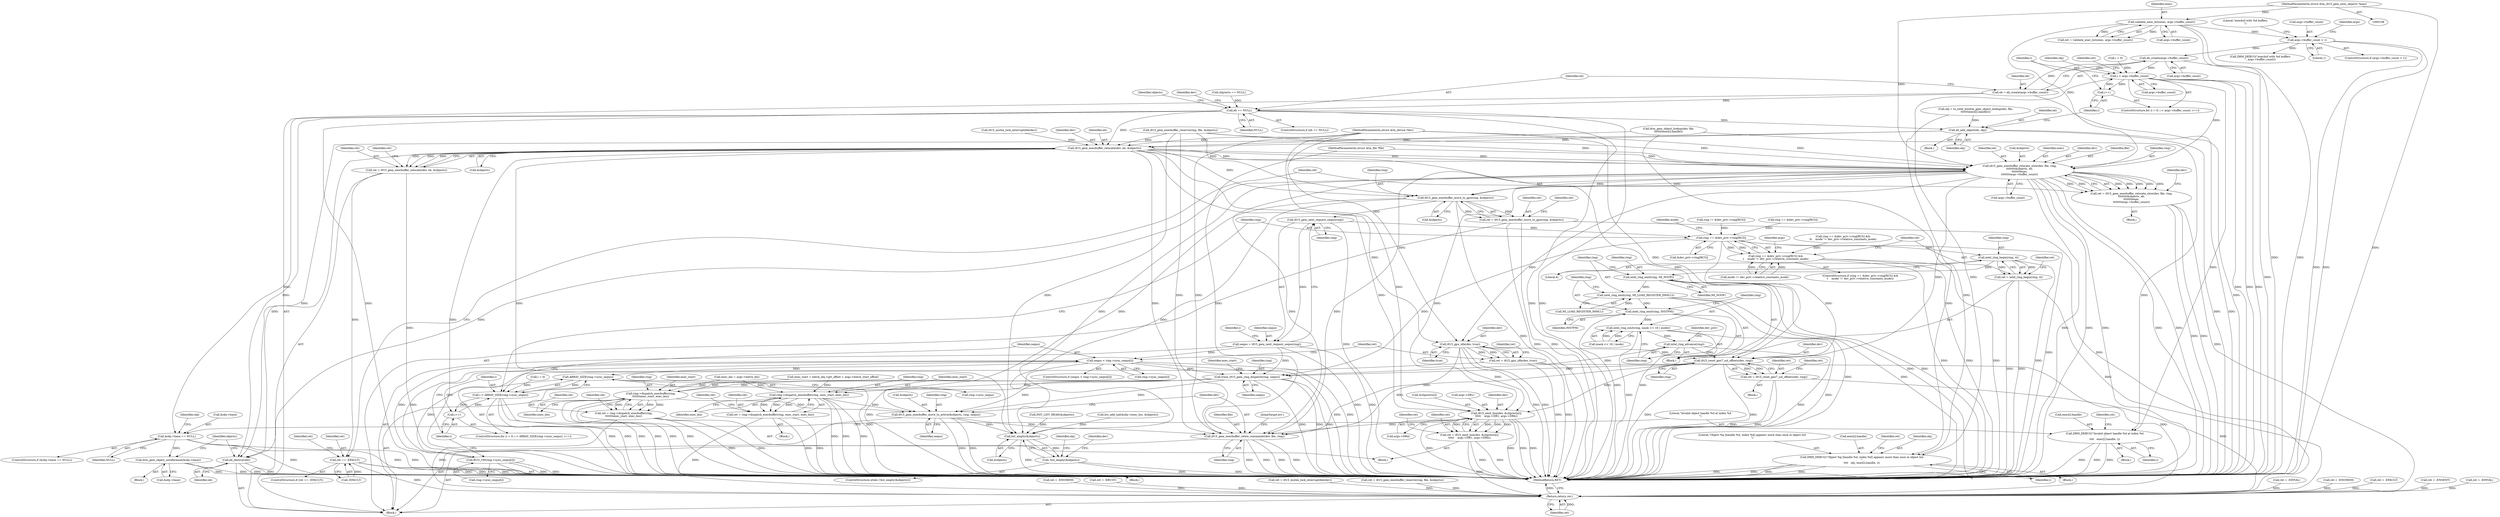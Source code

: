 digraph "0_linux_44afb3a04391a74309d16180d1e4f8386fdfa745@API" {
"1000428" [label="(Call,eb_create(args->buffer_count))"];
"1000303" [label="(Call,args->buffer_count < 1)"];
"1000148" [label="(Call,validate_exec_list(exec, args->buffer_count))"];
"1000113" [label="(MethodParameterIn,struct drm_i915_gem_exec_object2 *exec)"];
"1000426" [label="(Call,eb = eb_create(args->buffer_count))"];
"1000433" [label="(Call,eb == NULL)"];
"1000475" [label="(Call,&obj->base == NULL)"];
"1000819" [label="(Call,drm_gem_object_unreference(&obj->base))"];
"1000541" [label="(Call,eb_add_object(eb, obj))"];
"1000556" [label="(Call,i915_gem_execbuffer_relocate(dev, eb, &objects))"];
"1000554" [label="(Call,ret = i915_gem_execbuffer_relocate(dev, eb, &objects))"];
"1000565" [label="(Call,ret == -EFAULT)"];
"1000832" [label="(Return,return ret;)"];
"1000572" [label="(Call,i915_gem_execbuffer_relocate_slow(dev, file, ring,\n\t\t\t\t\t\t\t\t&objects, eb,\n\t\t\t\t\t\t\t\texec,\n\t\t\t\t\t\t\t\targs->buffer_count))"];
"1000570" [label="(Call,ret = i915_gem_execbuffer_relocate_slow(dev, file, ring,\n\t\t\t\t\t\t\t\t&objects, eb,\n\t\t\t\t\t\t\t\texec,\n\t\t\t\t\t\t\t\targs->buffer_count))"];
"1000616" [label="(Call,i915_gem_execbuffer_move_to_gpu(ring, &objects))"];
"1000614" [label="(Call,ret = i915_gem_execbuffer_move_to_gpu(ring, &objects))"];
"1000625" [label="(Call,i915_gem_next_request_seqno(ring))"];
"1000623" [label="(Call,seqno = i915_gem_next_request_seqno(ring))"];
"1000641" [label="(Call,seqno < ring->sync_seqno[i])"];
"1000633" [label="(Call,ARRAY_SIZE(ring->sync_seqno))"];
"1000631" [label="(Call,i < ARRAY_SIZE(ring->sync_seqno))"];
"1000637" [label="(Call,i++)"];
"1000657" [label="(Call,BUG_ON(ring->sync_seqno[i]))"];
"1000726" [label="(Call,trace_i915_gem_ring_dispatch(ring, seqno))"];
"1000777" [label="(Call,ring->dispatch_execbuffer(ring,\n\t\t\t\t\t\t\texec_start, exec_len))"];
"1000775" [label="(Call,ret = ring->dispatch_execbuffer(ring,\n\t\t\t\t\t\t\texec_start, exec_len))"];
"1000795" [label="(Call,i915_gem_execbuffer_move_to_active(&objects, ring, seqno))"];
"1000800" [label="(Call,i915_gem_execbuffer_retire_commands(dev, file, ring))"];
"1000809" [label="(Call,list_empty(&objects))"];
"1000808" [label="(Call,!list_empty(&objects))"];
"1000788" [label="(Call,ring->dispatch_execbuffer(ring, exec_start, exec_len))"];
"1000786" [label="(Call,ret = ring->dispatch_execbuffer(ring, exec_start, exec_len))"];
"1000665" [label="(Call,ring == &dev_priv->ring[RCS])"];
"1000664" [label="(Call,ring == &dev_priv->ring[RCS] &&\n\t    mode != dev_priv->relative_constants_mode)"];
"1000681" [label="(Call,intel_ring_begin(ring, 4))"];
"1000679" [label="(Call,ret = intel_ring_begin(ring, 4))"];
"1000687" [label="(Call,intel_ring_emit(ring, MI_NOOP))"];
"1000690" [label="(Call,intel_ring_emit(ring, MI_LOAD_REGISTER_IMM(1)))"];
"1000694" [label="(Call,intel_ring_emit(ring, INSTPM))"];
"1000697" [label="(Call,intel_ring_emit(ring, mask << 16 | mode))"];
"1000704" [label="(Call,intel_ring_advance(ring))"];
"1000720" [label="(Call,i915_reset_gen7_sol_offsets(dev, ring))"];
"1000718" [label="(Call,ret = i915_reset_gen7_sol_offsets(dev, ring))"];
"1000760" [label="(Call,i915_emit_box(dev, &cliprects[i],\n\t\t\t\t\t    args->DR1, args->DR4))"];
"1000758" [label="(Call,ret = i915_emit_box(dev, &cliprects[i],\n\t\t\t\t\t    args->DR1, args->DR4))"];
"1000651" [label="(Call,i915_gpu_idle(dev, true))"];
"1000649" [label="(Call,ret = i915_gpu_idle(dev, true))"];
"1000805" [label="(Call,eb_destroy(eb))"];
"1000454" [label="(Call,i < args->buffer_count)"];
"1000459" [label="(Call,i++)"];
"1000482" [label="(Call,DRM_DEBUG(\"Invalid object handle %d at index %d\n\",\n\t\t\t\t   exec[i].handle, i))"];
"1000503" [label="(Call,DRM_DEBUG(\"Object %p [handle %d, index %d] appears more than once in object list\n\",\n\t\t\t\t   obj, exec[i].handle, i))"];
"1000440" [label="(Identifier,dev)"];
"1000429" [label="(Call,args->buffer_count)"];
"1000573" [label="(Identifier,dev)"];
"1000776" [label="(Identifier,ret)"];
"1000680" [label="(Identifier,ret)"];
"1000796" [label="(Call,&objects)"];
"1000708" [label="(Identifier,dev_priv)"];
"1000798" [label="(Identifier,ring)"];
"1000806" [label="(Identifier,eb)"];
"1000447" [label="(Call,INIT_LIST_HEAD(&objects))"];
"1000558" [label="(Identifier,eb)"];
"1000811" [label="(Identifier,objects)"];
"1000564" [label="(ControlStructure,if (ret == -EFAULT))"];
"1000435" [label="(Identifier,NULL)"];
"1000464" [label="(Identifier,obj)"];
"1000602" [label="(Call,ret = -EINVAL)"];
"1000617" [label="(Identifier,ring)"];
"1000626" [label="(Identifier,ring)"];
"1000809" [label="(Call,list_empty(&objects))"];
"1000404" [label="(Call,i915_mutex_lock_interruptible(dev))"];
"1000705" [label="(Identifier,ring)"];
"1000699" [label="(Call,mask << 16 | mode)"];
"1000513" [label="(Identifier,ret)"];
"1000689" [label="(Identifier,MI_NOOP)"];
"1000442" [label="(Call,ret = -ENOMEM)"];
"1000634" [label="(Call,ring->sync_seqno)"];
"1000310" [label="(Literal,\"execbuf with %d buffers\n\")"];
"1000718" [label="(Call,ret = i915_reset_gen7_sol_offsets(dev, ring))"];
"1000433" [label="(Call,eb == NULL)"];
"1000780" [label="(Identifier,exec_len)"];
"1000500" [label="(Identifier,obj)"];
"1000309" [label="(Call,DRM_DEBUG(\"execbuf with %d buffers\n\", args->buffer_count))"];
"1000812" [label="(Block,)"];
"1000588" [label="(Identifier,dev)"];
"1000726" [label="(Call,trace_i915_gem_ring_dispatch(ring, seqno))"];
"1000789" [label="(Identifier,ring)"];
"1000489" [label="(Identifier,i)"];
"1000810" [label="(Call,&objects)"];
"1000805" [label="(Call,eb_destroy(eb))"];
"1000565" [label="(Call,ret == -EFAULT)"];
"1000146" [label="(Call,ret = validate_exec_list(exec, args->buffer_count))"];
"1000690" [label="(Call,intel_ring_emit(ring, MI_LOAD_REGISTER_IMM(1)))"];
"1000681" [label="(Call,intel_ring_begin(ring, 4))"];
"1000730" [label="(Identifier,exec_start)"];
"1000574" [label="(Identifier,file)"];
"1000543" [label="(Identifier,obj)"];
"1000109" [label="(MethodParameterIn,struct drm_device *dev)"];
"1000475" [label="(Call,&obj->base == NULL)"];
"1000111" [label="(MethodParameterIn,struct drm_file *file)"];
"1000546" [label="(Call,i915_gem_execbuffer_reserve(ring, file, &objects))"];
"1000641" [label="(Call,seqno < ring->sync_seqno[i])"];
"1000370" [label="(Call,cliprects == NULL)"];
"1000575" [label="(Identifier,ring)"];
"1000559" [label="(Call,&objects)"];
"1000113" [label="(MethodParameterIn,struct drm_i915_gem_exec_object2 *exec)"];
"1000695" [label="(Identifier,ring)"];
"1000460" [label="(Identifier,i)"];
"1000505" [label="(Identifier,obj)"];
"1000692" [label="(Call,MI_LOAD_REGISTER_IMM(1))"];
"1000397" [label="(Call,ret = -EFAULT)"];
"1000793" [label="(Identifier,ret)"];
"1000762" [label="(Call,&cliprects[i])"];
"1000817" [label="(Identifier,obj)"];
"1000717" [label="(Block,)"];
"1000785" [label="(Block,)"];
"1000427" [label="(Identifier,eb)"];
"1000555" [label="(Identifier,ret)"];
"1000803" [label="(Identifier,ring)"];
"1000722" [label="(Identifier,ring)"];
"1000556" [label="(Call,i915_gem_execbuffer_relocate(dev, eb, &objects))"];
"1000769" [label="(Call,args->DR4)"];
"1000766" [label="(Call,args->DR1)"];
"1000799" [label="(Identifier,seqno)"];
"1000307" [label="(Literal,1)"];
"1000679" [label="(Call,ret = intel_ring_begin(ring, 4))"];
"1000650" [label="(Identifier,ret)"];
"1000827" [label="(Identifier,dev)"];
"1000788" [label="(Call,ring->dispatch_execbuffer(ring, exec_start, exec_len))"];
"1000643" [label="(Call,ring->sync_seqno[i])"];
"1000834" [label="(MethodReturn,RET)"];
"1000791" [label="(Identifier,exec_len)"];
"1000698" [label="(Identifier,ring)"];
"1000616" [label="(Call,i915_gem_execbuffer_move_to_gpu(ring, &objects))"];
"1000304" [label="(Call,args->buffer_count)"];
"1000567" [label="(Call,-EFAULT)"];
"1000571" [label="(Identifier,ret)"];
"1000545" [label="(Identifier,ret)"];
"1000490" [label="(Call,ret = -ENOENT)"];
"1000633" [label="(Call,ARRAY_SIZE(ring->sync_seqno))"];
"1000714" [label="(Identifier,args)"];
"1000628" [label="(Call,i = 0)"];
"1000557" [label="(Identifier,dev)"];
"1000779" [label="(Identifier,exec_start)"];
"1000697" [label="(Call,intel_ring_emit(ring, mask << 16 | mode))"];
"1000631" [label="(Call,i < ARRAY_SIZE(ring->sync_seqno))"];
"1000578" [label="(Identifier,eb)"];
"1000640" [label="(ControlStructure,if (seqno < ring->sync_seqno[i]))"];
"1000720" [label="(Call,i915_reset_gen7_sol_offsets(dev, ring))"];
"1000666" [label="(Identifier,ring)"];
"1000483" [label="(Literal,\"Invalid object handle %d at index %d\n\")"];
"1000651" [label="(Call,i915_gpu_idle(dev, true))"];
"1000482" [label="(Call,DRM_DEBUG(\"Invalid object handle %d at index %d\n\",\n\t\t\t\t   exec[i].handle, i))"];
"1000149" [label="(Identifier,exec)"];
"1000775" [label="(Call,ret = ring->dispatch_execbuffer(ring,\n\t\t\t\t\t\t\texec_start, exec_len))"];
"1000773" [label="(Identifier,ret)"];
"1000502" [label="(Block,)"];
"1000632" [label="(Identifier,i)"];
"1000800" [label="(Call,i915_gem_execbuffer_retire_commands(dev, file, ring))"];
"1000685" [label="(Identifier,ret)"];
"1000570" [label="(Call,ret = i915_gem_execbuffer_relocate_slow(dev, file, ring,\n\t\t\t\t\t\t\t\t&objects, eb,\n\t\t\t\t\t\t\t\texec,\n\t\t\t\t\t\t\t\targs->buffer_count))"];
"1000476" [label="(Call,&obj->base)"];
"1000512" [label="(Call,ret = -EINVAL)"];
"1000808" [label="(Call,!list_empty(&objects))"];
"1000757" [label="(Block,)"];
"1000802" [label="(Identifier,file)"];
"1000474" [label="(ControlStructure,if (&obj->base == NULL))"];
"1000629" [label="(Identifier,i)"];
"1000674" [label="(Identifier,mode)"];
"1000484" [label="(Call,exec[i].handle)"];
"1000614" [label="(Call,ret = i915_gem_execbuffer_move_to_gpu(ring, &objects))"];
"1000667" [label="(Call,&dev_priv->ring[RCS])"];
"1000504" [label="(Literal,\"Object %p [handle %d, index %d] appears more than once in object list\n\")"];
"1000506" [label="(Call,exec[i].handle)"];
"1000454" [label="(Call,i < args->buffer_count)"];
"1000114" [label="(Block,)"];
"1000758" [label="(Call,ret = i915_emit_box(dev, &cliprects[i],\n\t\t\t\t\t    args->DR1, args->DR4))"];
"1000673" [label="(Call,mode != dev_priv->relative_constants_mode)"];
"1000696" [label="(Identifier,INSTPM)"];
"1000657" [label="(Call,BUG_ON(ring->sync_seqno[i]))"];
"1000461" [label="(Block,)"];
"1000787" [label="(Identifier,ret)"];
"1000648" [label="(Block,)"];
"1000761" [label="(Identifier,dev)"];
"1000804" [label="(JumpTarget,err:)"];
"1000786" [label="(Call,ret = ring->dispatch_execbuffer(ring, exec_start, exec_len))"];
"1000491" [label="(Identifier,ret)"];
"1000148" [label="(Call,validate_exec_list(exec, args->buffer_count))"];
"1000463" [label="(Call,obj = to_intel_bo(drm_gem_object_lookup(dev, file,\n\t\t\t\t\t\t\texec[i].handle)))"];
"1000704" [label="(Call,intel_ring_advance(ring))"];
"1000820" [label="(Call,&obj->base)"];
"1000325" [label="(Call,ring != &dev_priv->ring[RCS])"];
"1000580" [label="(Call,args->buffer_count)"];
"1000795" [label="(Call,i915_gem_execbuffer_move_to_active(&objects, ring, seqno))"];
"1000790" [label="(Identifier,exec_start)"];
"1000687" [label="(Call,intel_ring_emit(ring, MI_NOOP))"];
"1000426" [label="(Call,eb = eb_create(args->buffer_count))"];
"1000663" [label="(ControlStructure,if (ring == &dev_priv->ring[RCS] &&\n\t    mode != dev_priv->relative_constants_mode))"];
"1000759" [label="(Identifier,ret)"];
"1000832" [label="(Return,return ret;)"];
"1000466" [label="(Call,drm_gem_object_lookup(dev, file,\n\t\t\t\t\t\t\texec[i].handle))"];
"1000451" [label="(Call,i = 0)"];
"1000449" [label="(Identifier,objects)"];
"1000719" [label="(Identifier,ret)"];
"1000245" [label="(Call,ring == &dev_priv->ring[RCS] &&\n\t\t    mode != dev_priv->relative_constants_mode)"];
"1000738" [label="(Call,exec_len = args->batch_len)"];
"1000664" [label="(Call,ring == &dev_priv->ring[RCS] &&\n\t    mode != dev_priv->relative_constants_mode)"];
"1000655" [label="(Identifier,ret)"];
"1000833" [label="(Identifier,ret)"];
"1000374" [label="(Call,ret = -ENOMEM)"];
"1000432" [label="(ControlStructure,if (eb == NULL))"];
"1000678" [label="(Block,)"];
"1000302" [label="(ControlStructure,if (args->buffer_count < 1))"];
"1000638" [label="(Identifier,i)"];
"1000450" [label="(ControlStructure,for (i = 0; i < args->buffer_count; i++))"];
"1000459" [label="(Call,i++)"];
"1000625" [label="(Call,i915_gem_next_request_seqno(ring))"];
"1000554" [label="(Call,ret = i915_gem_execbuffer_relocate(dev, eb, &objects))"];
"1000642" [label="(Identifier,seqno)"];
"1000658" [label="(Call,ring->sync_seqno[i])"];
"1000517" [label="(Call,list_add_tail(&obj->exec_list, &objects))"];
"1000541" [label="(Call,eb_add_object(eb, obj))"];
"1000801" [label="(Identifier,dev)"];
"1000618" [label="(Call,&objects)"];
"1000627" [label="(ControlStructure,for (i = 0; i < ARRAY_SIZE(ring->sync_seqno); i++))"];
"1000572" [label="(Call,i915_gem_execbuffer_relocate_slow(dev, file, ring,\n\t\t\t\t\t\t\t\t&objects, eb,\n\t\t\t\t\t\t\t\texec,\n\t\t\t\t\t\t\t\targs->buffer_count))"];
"1000480" [label="(Identifier,NULL)"];
"1000428" [label="(Call,eb_create(args->buffer_count))"];
"1000542" [label="(Identifier,eb)"];
"1000615" [label="(Identifier,ret)"];
"1000682" [label="(Identifier,ring)"];
"1000694" [label="(Call,intel_ring_emit(ring, INSTPM))"];
"1000456" [label="(Call,args->buffer_count)"];
"1000455" [label="(Identifier,i)"];
"1000503" [label="(Call,DRM_DEBUG(\"Object %p [handle %d, index %d] appears more than once in object list\n\",\n\t\t\t\t   obj, exec[i].handle, i))"];
"1000481" [label="(Block,)"];
"1000591" [label="(Identifier,ret)"];
"1000649" [label="(Call,ret = i915_gpu_idle(dev, true))"];
"1000652" [label="(Identifier,dev)"];
"1000782" [label="(Identifier,ret)"];
"1000421" [label="(Call,ret = -EBUSY)"];
"1000402" [label="(Call,ret = i915_mutex_lock_interruptible(dev))"];
"1000569" [label="(Block,)"];
"1000724" [label="(Identifier,ret)"];
"1000807" [label="(ControlStructure,while (!list_empty(&objects)))"];
"1000303" [label="(Call,args->buffer_count < 1)"];
"1000623" [label="(Call,seqno = i915_gem_next_request_seqno(ring))"];
"1000691" [label="(Identifier,ring)"];
"1000729" [label="(Call,exec_start = batch_obj->gtt_offset + args->batch_start_offset)"];
"1000665" [label="(Call,ring == &dev_priv->ring[RCS])"];
"1000777" [label="(Call,ring->dispatch_execbuffer(ring,\n\t\t\t\t\t\t\texec_start, exec_len))"];
"1000637" [label="(Call,i++)"];
"1000576" [label="(Call,&objects)"];
"1000511" [label="(Identifier,i)"];
"1000760" [label="(Call,i915_emit_box(dev, &cliprects[i],\n\t\t\t\t\t    args->DR1, args->DR4))"];
"1000624" [label="(Identifier,seqno)"];
"1000728" [label="(Identifier,seqno)"];
"1000721" [label="(Identifier,dev)"];
"1000562" [label="(Identifier,ret)"];
"1000150" [label="(Call,args->buffer_count)"];
"1000688" [label="(Identifier,ring)"];
"1000727" [label="(Identifier,ring)"];
"1000566" [label="(Identifier,ret)"];
"1000434" [label="(Identifier,eb)"];
"1000653" [label="(Identifier,true)"];
"1000819" [label="(Call,drm_gem_object_unreference(&obj->base))"];
"1000621" [label="(Identifier,ret)"];
"1000320" [label="(Identifier,args)"];
"1000778" [label="(Identifier,ring)"];
"1000246" [label="(Call,ring == &dev_priv->ring[RCS])"];
"1000544" [label="(Call,ret = i915_gem_execbuffer_reserve(ring, file, &objects))"];
"1000579" [label="(Identifier,exec)"];
"1000683" [label="(Literal,4)"];
"1000428" -> "1000426"  [label="AST: "];
"1000428" -> "1000429"  [label="CFG: "];
"1000429" -> "1000428"  [label="AST: "];
"1000426" -> "1000428"  [label="CFG: "];
"1000428" -> "1000834"  [label="DDG: "];
"1000428" -> "1000426"  [label="DDG: "];
"1000303" -> "1000428"  [label="DDG: "];
"1000428" -> "1000454"  [label="DDG: "];
"1000303" -> "1000302"  [label="AST: "];
"1000303" -> "1000307"  [label="CFG: "];
"1000304" -> "1000303"  [label="AST: "];
"1000307" -> "1000303"  [label="AST: "];
"1000310" -> "1000303"  [label="CFG: "];
"1000320" -> "1000303"  [label="CFG: "];
"1000303" -> "1000834"  [label="DDG: "];
"1000303" -> "1000834"  [label="DDG: "];
"1000148" -> "1000303"  [label="DDG: "];
"1000303" -> "1000309"  [label="DDG: "];
"1000148" -> "1000146"  [label="AST: "];
"1000148" -> "1000150"  [label="CFG: "];
"1000149" -> "1000148"  [label="AST: "];
"1000150" -> "1000148"  [label="AST: "];
"1000146" -> "1000148"  [label="CFG: "];
"1000148" -> "1000834"  [label="DDG: "];
"1000148" -> "1000834"  [label="DDG: "];
"1000148" -> "1000146"  [label="DDG: "];
"1000148" -> "1000146"  [label="DDG: "];
"1000113" -> "1000148"  [label="DDG: "];
"1000148" -> "1000572"  [label="DDG: "];
"1000113" -> "1000108"  [label="AST: "];
"1000113" -> "1000834"  [label="DDG: "];
"1000113" -> "1000572"  [label="DDG: "];
"1000426" -> "1000114"  [label="AST: "];
"1000427" -> "1000426"  [label="AST: "];
"1000434" -> "1000426"  [label="CFG: "];
"1000426" -> "1000834"  [label="DDG: "];
"1000426" -> "1000433"  [label="DDG: "];
"1000433" -> "1000432"  [label="AST: "];
"1000433" -> "1000435"  [label="CFG: "];
"1000434" -> "1000433"  [label="AST: "];
"1000435" -> "1000433"  [label="AST: "];
"1000440" -> "1000433"  [label="CFG: "];
"1000449" -> "1000433"  [label="CFG: "];
"1000433" -> "1000834"  [label="DDG: "];
"1000433" -> "1000834"  [label="DDG: "];
"1000433" -> "1000834"  [label="DDG: "];
"1000370" -> "1000433"  [label="DDG: "];
"1000433" -> "1000475"  [label="DDG: "];
"1000433" -> "1000541"  [label="DDG: "];
"1000433" -> "1000556"  [label="DDG: "];
"1000433" -> "1000805"  [label="DDG: "];
"1000475" -> "1000474"  [label="AST: "];
"1000475" -> "1000480"  [label="CFG: "];
"1000476" -> "1000475"  [label="AST: "];
"1000480" -> "1000475"  [label="AST: "];
"1000483" -> "1000475"  [label="CFG: "];
"1000500" -> "1000475"  [label="CFG: "];
"1000475" -> "1000834"  [label="DDG: "];
"1000475" -> "1000834"  [label="DDG: "];
"1000475" -> "1000834"  [label="DDG: "];
"1000475" -> "1000819"  [label="DDG: "];
"1000819" -> "1000812"  [label="AST: "];
"1000819" -> "1000820"  [label="CFG: "];
"1000820" -> "1000819"  [label="AST: "];
"1000811" -> "1000819"  [label="CFG: "];
"1000819" -> "1000834"  [label="DDG: "];
"1000819" -> "1000834"  [label="DDG: "];
"1000541" -> "1000461"  [label="AST: "];
"1000541" -> "1000543"  [label="CFG: "];
"1000542" -> "1000541"  [label="AST: "];
"1000543" -> "1000541"  [label="AST: "];
"1000460" -> "1000541"  [label="CFG: "];
"1000541" -> "1000834"  [label="DDG: "];
"1000541" -> "1000834"  [label="DDG: "];
"1000463" -> "1000541"  [label="DDG: "];
"1000541" -> "1000556"  [label="DDG: "];
"1000541" -> "1000805"  [label="DDG: "];
"1000556" -> "1000554"  [label="AST: "];
"1000556" -> "1000559"  [label="CFG: "];
"1000557" -> "1000556"  [label="AST: "];
"1000558" -> "1000556"  [label="AST: "];
"1000559" -> "1000556"  [label="AST: "];
"1000554" -> "1000556"  [label="CFG: "];
"1000556" -> "1000834"  [label="DDG: "];
"1000556" -> "1000554"  [label="DDG: "];
"1000556" -> "1000554"  [label="DDG: "];
"1000556" -> "1000554"  [label="DDG: "];
"1000404" -> "1000556"  [label="DDG: "];
"1000466" -> "1000556"  [label="DDG: "];
"1000109" -> "1000556"  [label="DDG: "];
"1000546" -> "1000556"  [label="DDG: "];
"1000556" -> "1000572"  [label="DDG: "];
"1000556" -> "1000572"  [label="DDG: "];
"1000556" -> "1000572"  [label="DDG: "];
"1000556" -> "1000616"  [label="DDG: "];
"1000556" -> "1000651"  [label="DDG: "];
"1000556" -> "1000720"  [label="DDG: "];
"1000556" -> "1000760"  [label="DDG: "];
"1000556" -> "1000800"  [label="DDG: "];
"1000556" -> "1000805"  [label="DDG: "];
"1000556" -> "1000809"  [label="DDG: "];
"1000554" -> "1000114"  [label="AST: "];
"1000555" -> "1000554"  [label="AST: "];
"1000562" -> "1000554"  [label="CFG: "];
"1000554" -> "1000834"  [label="DDG: "];
"1000554" -> "1000565"  [label="DDG: "];
"1000565" -> "1000564"  [label="AST: "];
"1000565" -> "1000567"  [label="CFG: "];
"1000566" -> "1000565"  [label="AST: "];
"1000567" -> "1000565"  [label="AST: "];
"1000571" -> "1000565"  [label="CFG: "];
"1000591" -> "1000565"  [label="CFG: "];
"1000565" -> "1000834"  [label="DDG: "];
"1000565" -> "1000834"  [label="DDG: "];
"1000565" -> "1000834"  [label="DDG: "];
"1000567" -> "1000565"  [label="DDG: "];
"1000565" -> "1000832"  [label="DDG: "];
"1000832" -> "1000114"  [label="AST: "];
"1000832" -> "1000833"  [label="CFG: "];
"1000833" -> "1000832"  [label="AST: "];
"1000834" -> "1000832"  [label="CFG: "];
"1000832" -> "1000834"  [label="DDG: "];
"1000833" -> "1000832"  [label="DDG: "];
"1000649" -> "1000832"  [label="DDG: "];
"1000374" -> "1000832"  [label="DDG: "];
"1000570" -> "1000832"  [label="DDG: "];
"1000512" -> "1000832"  [label="DDG: "];
"1000402" -> "1000832"  [label="DDG: "];
"1000421" -> "1000832"  [label="DDG: "];
"1000786" -> "1000832"  [label="DDG: "];
"1000758" -> "1000832"  [label="DDG: "];
"1000718" -> "1000832"  [label="DDG: "];
"1000544" -> "1000832"  [label="DDG: "];
"1000602" -> "1000832"  [label="DDG: "];
"1000442" -> "1000832"  [label="DDG: "];
"1000397" -> "1000832"  [label="DDG: "];
"1000775" -> "1000832"  [label="DDG: "];
"1000679" -> "1000832"  [label="DDG: "];
"1000614" -> "1000832"  [label="DDG: "];
"1000490" -> "1000832"  [label="DDG: "];
"1000572" -> "1000570"  [label="AST: "];
"1000572" -> "1000580"  [label="CFG: "];
"1000573" -> "1000572"  [label="AST: "];
"1000574" -> "1000572"  [label="AST: "];
"1000575" -> "1000572"  [label="AST: "];
"1000576" -> "1000572"  [label="AST: "];
"1000578" -> "1000572"  [label="AST: "];
"1000579" -> "1000572"  [label="AST: "];
"1000580" -> "1000572"  [label="AST: "];
"1000570" -> "1000572"  [label="CFG: "];
"1000572" -> "1000834"  [label="DDG: "];
"1000572" -> "1000834"  [label="DDG: "];
"1000572" -> "1000834"  [label="DDG: "];
"1000572" -> "1000834"  [label="DDG: "];
"1000572" -> "1000834"  [label="DDG: "];
"1000572" -> "1000570"  [label="DDG: "];
"1000572" -> "1000570"  [label="DDG: "];
"1000572" -> "1000570"  [label="DDG: "];
"1000572" -> "1000570"  [label="DDG: "];
"1000572" -> "1000570"  [label="DDG: "];
"1000572" -> "1000570"  [label="DDG: "];
"1000572" -> "1000570"  [label="DDG: "];
"1000109" -> "1000572"  [label="DDG: "];
"1000546" -> "1000572"  [label="DDG: "];
"1000546" -> "1000572"  [label="DDG: "];
"1000111" -> "1000572"  [label="DDG: "];
"1000454" -> "1000572"  [label="DDG: "];
"1000572" -> "1000616"  [label="DDG: "];
"1000572" -> "1000616"  [label="DDG: "];
"1000572" -> "1000651"  [label="DDG: "];
"1000572" -> "1000720"  [label="DDG: "];
"1000572" -> "1000760"  [label="DDG: "];
"1000572" -> "1000800"  [label="DDG: "];
"1000572" -> "1000800"  [label="DDG: "];
"1000572" -> "1000805"  [label="DDG: "];
"1000572" -> "1000809"  [label="DDG: "];
"1000570" -> "1000569"  [label="AST: "];
"1000571" -> "1000570"  [label="AST: "];
"1000588" -> "1000570"  [label="CFG: "];
"1000570" -> "1000834"  [label="DDG: "];
"1000570" -> "1000834"  [label="DDG: "];
"1000616" -> "1000614"  [label="AST: "];
"1000616" -> "1000618"  [label="CFG: "];
"1000617" -> "1000616"  [label="AST: "];
"1000618" -> "1000616"  [label="AST: "];
"1000614" -> "1000616"  [label="CFG: "];
"1000616" -> "1000834"  [label="DDG: "];
"1000616" -> "1000614"  [label="DDG: "];
"1000616" -> "1000614"  [label="DDG: "];
"1000546" -> "1000616"  [label="DDG: "];
"1000616" -> "1000625"  [label="DDG: "];
"1000616" -> "1000795"  [label="DDG: "];
"1000616" -> "1000809"  [label="DDG: "];
"1000614" -> "1000114"  [label="AST: "];
"1000615" -> "1000614"  [label="AST: "];
"1000621" -> "1000614"  [label="CFG: "];
"1000614" -> "1000834"  [label="DDG: "];
"1000614" -> "1000834"  [label="DDG: "];
"1000625" -> "1000623"  [label="AST: "];
"1000625" -> "1000626"  [label="CFG: "];
"1000626" -> "1000625"  [label="AST: "];
"1000623" -> "1000625"  [label="CFG: "];
"1000625" -> "1000834"  [label="DDG: "];
"1000625" -> "1000623"  [label="DDG: "];
"1000625" -> "1000665"  [label="DDG: "];
"1000623" -> "1000114"  [label="AST: "];
"1000624" -> "1000623"  [label="AST: "];
"1000629" -> "1000623"  [label="CFG: "];
"1000623" -> "1000834"  [label="DDG: "];
"1000623" -> "1000834"  [label="DDG: "];
"1000623" -> "1000641"  [label="DDG: "];
"1000623" -> "1000726"  [label="DDG: "];
"1000641" -> "1000640"  [label="AST: "];
"1000641" -> "1000643"  [label="CFG: "];
"1000642" -> "1000641"  [label="AST: "];
"1000643" -> "1000641"  [label="AST: "];
"1000650" -> "1000641"  [label="CFG: "];
"1000638" -> "1000641"  [label="CFG: "];
"1000641" -> "1000834"  [label="DDG: "];
"1000641" -> "1000834"  [label="DDG: "];
"1000641" -> "1000834"  [label="DDG: "];
"1000641" -> "1000633"  [label="DDG: "];
"1000657" -> "1000641"  [label="DDG: "];
"1000641" -> "1000657"  [label="DDG: "];
"1000641" -> "1000726"  [label="DDG: "];
"1000633" -> "1000631"  [label="AST: "];
"1000633" -> "1000634"  [label="CFG: "];
"1000634" -> "1000633"  [label="AST: "];
"1000631" -> "1000633"  [label="CFG: "];
"1000633" -> "1000834"  [label="DDG: "];
"1000633" -> "1000631"  [label="DDG: "];
"1000657" -> "1000633"  [label="DDG: "];
"1000631" -> "1000627"  [label="AST: "];
"1000632" -> "1000631"  [label="AST: "];
"1000642" -> "1000631"  [label="CFG: "];
"1000666" -> "1000631"  [label="CFG: "];
"1000631" -> "1000834"  [label="DDG: "];
"1000631" -> "1000834"  [label="DDG: "];
"1000631" -> "1000834"  [label="DDG: "];
"1000637" -> "1000631"  [label="DDG: "];
"1000628" -> "1000631"  [label="DDG: "];
"1000631" -> "1000637"  [label="DDG: "];
"1000637" -> "1000627"  [label="AST: "];
"1000637" -> "1000638"  [label="CFG: "];
"1000638" -> "1000637"  [label="AST: "];
"1000632" -> "1000637"  [label="CFG: "];
"1000657" -> "1000648"  [label="AST: "];
"1000657" -> "1000658"  [label="CFG: "];
"1000658" -> "1000657"  [label="AST: "];
"1000638" -> "1000657"  [label="CFG: "];
"1000657" -> "1000834"  [label="DDG: "];
"1000657" -> "1000834"  [label="DDG: "];
"1000726" -> "1000114"  [label="AST: "];
"1000726" -> "1000728"  [label="CFG: "];
"1000727" -> "1000726"  [label="AST: "];
"1000728" -> "1000726"  [label="AST: "];
"1000730" -> "1000726"  [label="CFG: "];
"1000726" -> "1000834"  [label="DDG: "];
"1000726" -> "1000834"  [label="DDG: "];
"1000726" -> "1000834"  [label="DDG: "];
"1000704" -> "1000726"  [label="DDG: "];
"1000665" -> "1000726"  [label="DDG: "];
"1000720" -> "1000726"  [label="DDG: "];
"1000726" -> "1000777"  [label="DDG: "];
"1000726" -> "1000788"  [label="DDG: "];
"1000726" -> "1000795"  [label="DDG: "];
"1000726" -> "1000795"  [label="DDG: "];
"1000777" -> "1000775"  [label="AST: "];
"1000777" -> "1000780"  [label="CFG: "];
"1000778" -> "1000777"  [label="AST: "];
"1000779" -> "1000777"  [label="AST: "];
"1000780" -> "1000777"  [label="AST: "];
"1000775" -> "1000777"  [label="CFG: "];
"1000777" -> "1000834"  [label="DDG: "];
"1000777" -> "1000834"  [label="DDG: "];
"1000777" -> "1000834"  [label="DDG: "];
"1000777" -> "1000775"  [label="DDG: "];
"1000777" -> "1000775"  [label="DDG: "];
"1000777" -> "1000775"  [label="DDG: "];
"1000729" -> "1000777"  [label="DDG: "];
"1000738" -> "1000777"  [label="DDG: "];
"1000777" -> "1000795"  [label="DDG: "];
"1000775" -> "1000757"  [label="AST: "];
"1000776" -> "1000775"  [label="AST: "];
"1000782" -> "1000775"  [label="CFG: "];
"1000775" -> "1000834"  [label="DDG: "];
"1000775" -> "1000834"  [label="DDG: "];
"1000795" -> "1000114"  [label="AST: "];
"1000795" -> "1000799"  [label="CFG: "];
"1000796" -> "1000795"  [label="AST: "];
"1000798" -> "1000795"  [label="AST: "];
"1000799" -> "1000795"  [label="AST: "];
"1000801" -> "1000795"  [label="CFG: "];
"1000795" -> "1000834"  [label="DDG: "];
"1000795" -> "1000834"  [label="DDG: "];
"1000788" -> "1000795"  [label="DDG: "];
"1000795" -> "1000800"  [label="DDG: "];
"1000795" -> "1000809"  [label="DDG: "];
"1000800" -> "1000114"  [label="AST: "];
"1000800" -> "1000803"  [label="CFG: "];
"1000801" -> "1000800"  [label="AST: "];
"1000802" -> "1000800"  [label="AST: "];
"1000803" -> "1000800"  [label="AST: "];
"1000804" -> "1000800"  [label="CFG: "];
"1000800" -> "1000834"  [label="DDG: "];
"1000800" -> "1000834"  [label="DDG: "];
"1000800" -> "1000834"  [label="DDG: "];
"1000800" -> "1000834"  [label="DDG: "];
"1000651" -> "1000800"  [label="DDG: "];
"1000720" -> "1000800"  [label="DDG: "];
"1000760" -> "1000800"  [label="DDG: "];
"1000109" -> "1000800"  [label="DDG: "];
"1000546" -> "1000800"  [label="DDG: "];
"1000111" -> "1000800"  [label="DDG: "];
"1000809" -> "1000808"  [label="AST: "];
"1000809" -> "1000810"  [label="CFG: "];
"1000810" -> "1000809"  [label="AST: "];
"1000808" -> "1000809"  [label="CFG: "];
"1000809" -> "1000834"  [label="DDG: "];
"1000809" -> "1000808"  [label="DDG: "];
"1000517" -> "1000809"  [label="DDG: "];
"1000447" -> "1000809"  [label="DDG: "];
"1000546" -> "1000809"  [label="DDG: "];
"1000808" -> "1000807"  [label="AST: "];
"1000817" -> "1000808"  [label="CFG: "];
"1000827" -> "1000808"  [label="CFG: "];
"1000808" -> "1000834"  [label="DDG: "];
"1000808" -> "1000834"  [label="DDG: "];
"1000788" -> "1000786"  [label="AST: "];
"1000788" -> "1000791"  [label="CFG: "];
"1000789" -> "1000788"  [label="AST: "];
"1000790" -> "1000788"  [label="AST: "];
"1000791" -> "1000788"  [label="AST: "];
"1000786" -> "1000788"  [label="CFG: "];
"1000788" -> "1000834"  [label="DDG: "];
"1000788" -> "1000834"  [label="DDG: "];
"1000788" -> "1000834"  [label="DDG: "];
"1000788" -> "1000786"  [label="DDG: "];
"1000788" -> "1000786"  [label="DDG: "];
"1000788" -> "1000786"  [label="DDG: "];
"1000729" -> "1000788"  [label="DDG: "];
"1000738" -> "1000788"  [label="DDG: "];
"1000786" -> "1000785"  [label="AST: "];
"1000787" -> "1000786"  [label="AST: "];
"1000793" -> "1000786"  [label="CFG: "];
"1000786" -> "1000834"  [label="DDG: "];
"1000786" -> "1000834"  [label="DDG: "];
"1000665" -> "1000664"  [label="AST: "];
"1000665" -> "1000667"  [label="CFG: "];
"1000666" -> "1000665"  [label="AST: "];
"1000667" -> "1000665"  [label="AST: "];
"1000674" -> "1000665"  [label="CFG: "];
"1000664" -> "1000665"  [label="CFG: "];
"1000665" -> "1000834"  [label="DDG: "];
"1000665" -> "1000664"  [label="DDG: "];
"1000665" -> "1000664"  [label="DDG: "];
"1000246" -> "1000665"  [label="DDG: "];
"1000325" -> "1000665"  [label="DDG: "];
"1000665" -> "1000681"  [label="DDG: "];
"1000665" -> "1000720"  [label="DDG: "];
"1000664" -> "1000663"  [label="AST: "];
"1000664" -> "1000673"  [label="CFG: "];
"1000673" -> "1000664"  [label="AST: "];
"1000680" -> "1000664"  [label="CFG: "];
"1000714" -> "1000664"  [label="CFG: "];
"1000664" -> "1000834"  [label="DDG: "];
"1000664" -> "1000834"  [label="DDG: "];
"1000664" -> "1000834"  [label="DDG: "];
"1000245" -> "1000664"  [label="DDG: "];
"1000673" -> "1000664"  [label="DDG: "];
"1000673" -> "1000664"  [label="DDG: "];
"1000681" -> "1000679"  [label="AST: "];
"1000681" -> "1000683"  [label="CFG: "];
"1000682" -> "1000681"  [label="AST: "];
"1000683" -> "1000681"  [label="AST: "];
"1000679" -> "1000681"  [label="CFG: "];
"1000681" -> "1000834"  [label="DDG: "];
"1000681" -> "1000679"  [label="DDG: "];
"1000681" -> "1000679"  [label="DDG: "];
"1000681" -> "1000687"  [label="DDG: "];
"1000679" -> "1000678"  [label="AST: "];
"1000680" -> "1000679"  [label="AST: "];
"1000685" -> "1000679"  [label="CFG: "];
"1000679" -> "1000834"  [label="DDG: "];
"1000679" -> "1000834"  [label="DDG: "];
"1000687" -> "1000678"  [label="AST: "];
"1000687" -> "1000689"  [label="CFG: "];
"1000688" -> "1000687"  [label="AST: "];
"1000689" -> "1000687"  [label="AST: "];
"1000691" -> "1000687"  [label="CFG: "];
"1000687" -> "1000834"  [label="DDG: "];
"1000687" -> "1000834"  [label="DDG: "];
"1000687" -> "1000690"  [label="DDG: "];
"1000690" -> "1000678"  [label="AST: "];
"1000690" -> "1000692"  [label="CFG: "];
"1000691" -> "1000690"  [label="AST: "];
"1000692" -> "1000690"  [label="AST: "];
"1000695" -> "1000690"  [label="CFG: "];
"1000690" -> "1000834"  [label="DDG: "];
"1000690" -> "1000834"  [label="DDG: "];
"1000692" -> "1000690"  [label="DDG: "];
"1000690" -> "1000694"  [label="DDG: "];
"1000694" -> "1000678"  [label="AST: "];
"1000694" -> "1000696"  [label="CFG: "];
"1000695" -> "1000694"  [label="AST: "];
"1000696" -> "1000694"  [label="AST: "];
"1000698" -> "1000694"  [label="CFG: "];
"1000694" -> "1000834"  [label="DDG: "];
"1000694" -> "1000834"  [label="DDG: "];
"1000694" -> "1000697"  [label="DDG: "];
"1000697" -> "1000678"  [label="AST: "];
"1000697" -> "1000699"  [label="CFG: "];
"1000698" -> "1000697"  [label="AST: "];
"1000699" -> "1000697"  [label="AST: "];
"1000705" -> "1000697"  [label="CFG: "];
"1000697" -> "1000834"  [label="DDG: "];
"1000697" -> "1000834"  [label="DDG: "];
"1000699" -> "1000697"  [label="DDG: "];
"1000699" -> "1000697"  [label="DDG: "];
"1000697" -> "1000704"  [label="DDG: "];
"1000704" -> "1000678"  [label="AST: "];
"1000704" -> "1000705"  [label="CFG: "];
"1000705" -> "1000704"  [label="AST: "];
"1000708" -> "1000704"  [label="CFG: "];
"1000704" -> "1000834"  [label="DDG: "];
"1000704" -> "1000720"  [label="DDG: "];
"1000720" -> "1000718"  [label="AST: "];
"1000720" -> "1000722"  [label="CFG: "];
"1000721" -> "1000720"  [label="AST: "];
"1000722" -> "1000720"  [label="AST: "];
"1000718" -> "1000720"  [label="CFG: "];
"1000720" -> "1000834"  [label="DDG: "];
"1000720" -> "1000834"  [label="DDG: "];
"1000720" -> "1000718"  [label="DDG: "];
"1000720" -> "1000718"  [label="DDG: "];
"1000651" -> "1000720"  [label="DDG: "];
"1000109" -> "1000720"  [label="DDG: "];
"1000720" -> "1000760"  [label="DDG: "];
"1000718" -> "1000717"  [label="AST: "];
"1000719" -> "1000718"  [label="AST: "];
"1000724" -> "1000718"  [label="CFG: "];
"1000718" -> "1000834"  [label="DDG: "];
"1000718" -> "1000834"  [label="DDG: "];
"1000760" -> "1000758"  [label="AST: "];
"1000760" -> "1000769"  [label="CFG: "];
"1000761" -> "1000760"  [label="AST: "];
"1000762" -> "1000760"  [label="AST: "];
"1000766" -> "1000760"  [label="AST: "];
"1000769" -> "1000760"  [label="AST: "];
"1000758" -> "1000760"  [label="CFG: "];
"1000760" -> "1000834"  [label="DDG: "];
"1000760" -> "1000834"  [label="DDG: "];
"1000760" -> "1000834"  [label="DDG: "];
"1000760" -> "1000834"  [label="DDG: "];
"1000760" -> "1000758"  [label="DDG: "];
"1000760" -> "1000758"  [label="DDG: "];
"1000760" -> "1000758"  [label="DDG: "];
"1000760" -> "1000758"  [label="DDG: "];
"1000651" -> "1000760"  [label="DDG: "];
"1000109" -> "1000760"  [label="DDG: "];
"1000758" -> "1000757"  [label="AST: "];
"1000759" -> "1000758"  [label="AST: "];
"1000773" -> "1000758"  [label="CFG: "];
"1000758" -> "1000834"  [label="DDG: "];
"1000758" -> "1000834"  [label="DDG: "];
"1000651" -> "1000649"  [label="AST: "];
"1000651" -> "1000653"  [label="CFG: "];
"1000652" -> "1000651"  [label="AST: "];
"1000653" -> "1000651"  [label="AST: "];
"1000649" -> "1000651"  [label="CFG: "];
"1000651" -> "1000834"  [label="DDG: "];
"1000651" -> "1000834"  [label="DDG: "];
"1000651" -> "1000649"  [label="DDG: "];
"1000651" -> "1000649"  [label="DDG: "];
"1000109" -> "1000651"  [label="DDG: "];
"1000649" -> "1000648"  [label="AST: "];
"1000650" -> "1000649"  [label="AST: "];
"1000655" -> "1000649"  [label="CFG: "];
"1000649" -> "1000834"  [label="DDG: "];
"1000649" -> "1000834"  [label="DDG: "];
"1000805" -> "1000114"  [label="AST: "];
"1000805" -> "1000806"  [label="CFG: "];
"1000806" -> "1000805"  [label="AST: "];
"1000811" -> "1000805"  [label="CFG: "];
"1000805" -> "1000834"  [label="DDG: "];
"1000805" -> "1000834"  [label="DDG: "];
"1000454" -> "1000450"  [label="AST: "];
"1000454" -> "1000456"  [label="CFG: "];
"1000455" -> "1000454"  [label="AST: "];
"1000456" -> "1000454"  [label="AST: "];
"1000464" -> "1000454"  [label="CFG: "];
"1000545" -> "1000454"  [label="CFG: "];
"1000454" -> "1000834"  [label="DDG: "];
"1000454" -> "1000834"  [label="DDG: "];
"1000454" -> "1000834"  [label="DDG: "];
"1000459" -> "1000454"  [label="DDG: "];
"1000451" -> "1000454"  [label="DDG: "];
"1000454" -> "1000459"  [label="DDG: "];
"1000454" -> "1000482"  [label="DDG: "];
"1000454" -> "1000503"  [label="DDG: "];
"1000459" -> "1000450"  [label="AST: "];
"1000459" -> "1000460"  [label="CFG: "];
"1000460" -> "1000459"  [label="AST: "];
"1000455" -> "1000459"  [label="CFG: "];
"1000482" -> "1000481"  [label="AST: "];
"1000482" -> "1000489"  [label="CFG: "];
"1000483" -> "1000482"  [label="AST: "];
"1000484" -> "1000482"  [label="AST: "];
"1000489" -> "1000482"  [label="AST: "];
"1000491" -> "1000482"  [label="CFG: "];
"1000482" -> "1000834"  [label="DDG: "];
"1000482" -> "1000834"  [label="DDG: "];
"1000482" -> "1000834"  [label="DDG: "];
"1000466" -> "1000482"  [label="DDG: "];
"1000503" -> "1000502"  [label="AST: "];
"1000503" -> "1000511"  [label="CFG: "];
"1000504" -> "1000503"  [label="AST: "];
"1000505" -> "1000503"  [label="AST: "];
"1000506" -> "1000503"  [label="AST: "];
"1000511" -> "1000503"  [label="AST: "];
"1000513" -> "1000503"  [label="CFG: "];
"1000503" -> "1000834"  [label="DDG: "];
"1000503" -> "1000834"  [label="DDG: "];
"1000503" -> "1000834"  [label="DDG: "];
"1000503" -> "1000834"  [label="DDG: "];
"1000463" -> "1000503"  [label="DDG: "];
"1000466" -> "1000503"  [label="DDG: "];
}
